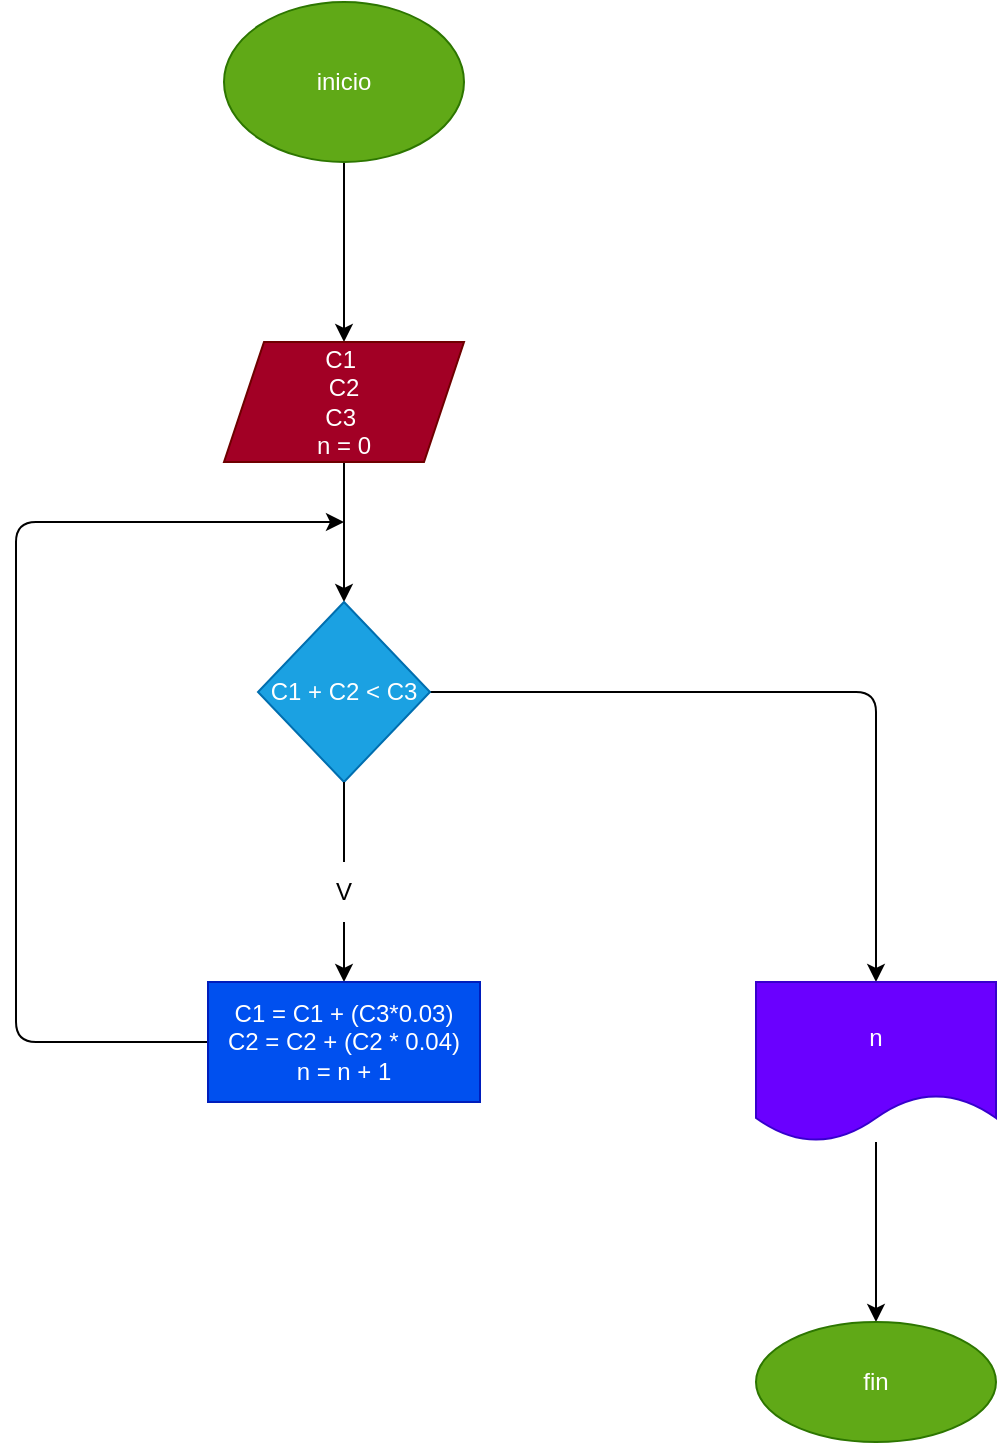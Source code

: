 <mxfile>
    <diagram id="Ltd4rlxYSmE1GqTtr8od" name="Página-1">
        <mxGraphModel dx="1074" dy="790" grid="1" gridSize="10" guides="1" tooltips="1" connect="1" arrows="1" fold="1" page="1" pageScale="1" pageWidth="827" pageHeight="1169" math="0" shadow="0">
            <root>
                <mxCell id="0"/>
                <mxCell id="1" parent="0"/>
                <mxCell id="4" value="" style="edgeStyle=none;html=1;" edge="1" parent="1" source="2" target="3">
                    <mxGeometry relative="1" as="geometry"/>
                </mxCell>
                <mxCell id="2" value="inicio" style="ellipse;whiteSpace=wrap;html=1;fillColor=#60a917;fontColor=#ffffff;strokeColor=#2D7600;" vertex="1" parent="1">
                    <mxGeometry x="354" width="120" height="80" as="geometry"/>
                </mxCell>
                <mxCell id="6" value="" style="edgeStyle=none;html=1;" edge="1" parent="1" source="3" target="5">
                    <mxGeometry relative="1" as="geometry"/>
                </mxCell>
                <mxCell id="3" value="C1&amp;nbsp;&lt;br&gt;C2&lt;br&gt;C3&amp;nbsp;&lt;br&gt;n = 0" style="shape=parallelogram;perimeter=parallelogramPerimeter;whiteSpace=wrap;html=1;fixedSize=1;fillColor=#a20025;fontColor=#ffffff;strokeColor=#6F0000;" vertex="1" parent="1">
                    <mxGeometry x="354" y="170" width="120" height="60" as="geometry"/>
                </mxCell>
                <mxCell id="8" value="" style="edgeStyle=none;html=1;startArrow=none;" edge="1" parent="1" source="9" target="7">
                    <mxGeometry relative="1" as="geometry"/>
                </mxCell>
                <mxCell id="12" value="" style="edgeStyle=none;html=1;" edge="1" parent="1" source="5" target="11">
                    <mxGeometry relative="1" as="geometry">
                        <Array as="points">
                            <mxPoint x="680" y="345"/>
                        </Array>
                    </mxGeometry>
                </mxCell>
                <mxCell id="5" value="C1 + C2 &amp;lt; C3" style="rhombus;whiteSpace=wrap;html=1;fillColor=#1ba1e2;fontColor=#ffffff;strokeColor=#006EAF;" vertex="1" parent="1">
                    <mxGeometry x="371" y="300" width="86" height="90" as="geometry"/>
                </mxCell>
                <mxCell id="15" style="edgeStyle=none;html=1;" edge="1" parent="1" source="7">
                    <mxGeometry relative="1" as="geometry">
                        <mxPoint x="414" y="260" as="targetPoint"/>
                        <Array as="points">
                            <mxPoint x="250" y="520"/>
                            <mxPoint x="250" y="460"/>
                            <mxPoint x="250" y="260"/>
                        </Array>
                    </mxGeometry>
                </mxCell>
                <mxCell id="7" value="C1 = C1 + (C3*0.03)&lt;br&gt;C2 = C2 + (C2 * 0.04)&lt;br&gt;n = n + 1" style="whiteSpace=wrap;html=1;fillColor=#0050ef;fontColor=#ffffff;strokeColor=#001DBC;" vertex="1" parent="1">
                    <mxGeometry x="346" y="490" width="136" height="60" as="geometry"/>
                </mxCell>
                <mxCell id="9" value="V" style="text;html=1;strokeColor=none;fillColor=none;align=center;verticalAlign=middle;whiteSpace=wrap;rounded=0;" vertex="1" parent="1">
                    <mxGeometry x="384" y="430" width="60" height="30" as="geometry"/>
                </mxCell>
                <mxCell id="10" value="" style="edgeStyle=none;html=1;endArrow=none;" edge="1" parent="1" source="5" target="9">
                    <mxGeometry relative="1" as="geometry">
                        <mxPoint x="414" y="390" as="sourcePoint"/>
                        <mxPoint x="414" y="490" as="targetPoint"/>
                    </mxGeometry>
                </mxCell>
                <mxCell id="14" value="" style="edgeStyle=none;html=1;" edge="1" parent="1" source="11" target="13">
                    <mxGeometry relative="1" as="geometry"/>
                </mxCell>
                <mxCell id="11" value="n" style="shape=document;whiteSpace=wrap;html=1;boundedLbl=1;fillColor=#6a00ff;fontColor=#ffffff;strokeColor=#3700CC;" vertex="1" parent="1">
                    <mxGeometry x="620" y="490" width="120" height="80" as="geometry"/>
                </mxCell>
                <mxCell id="13" value="fin" style="ellipse;whiteSpace=wrap;html=1;fillColor=#60a917;fontColor=#ffffff;strokeColor=#2D7600;" vertex="1" parent="1">
                    <mxGeometry x="620" y="660" width="120" height="60" as="geometry"/>
                </mxCell>
            </root>
        </mxGraphModel>
    </diagram>
</mxfile>